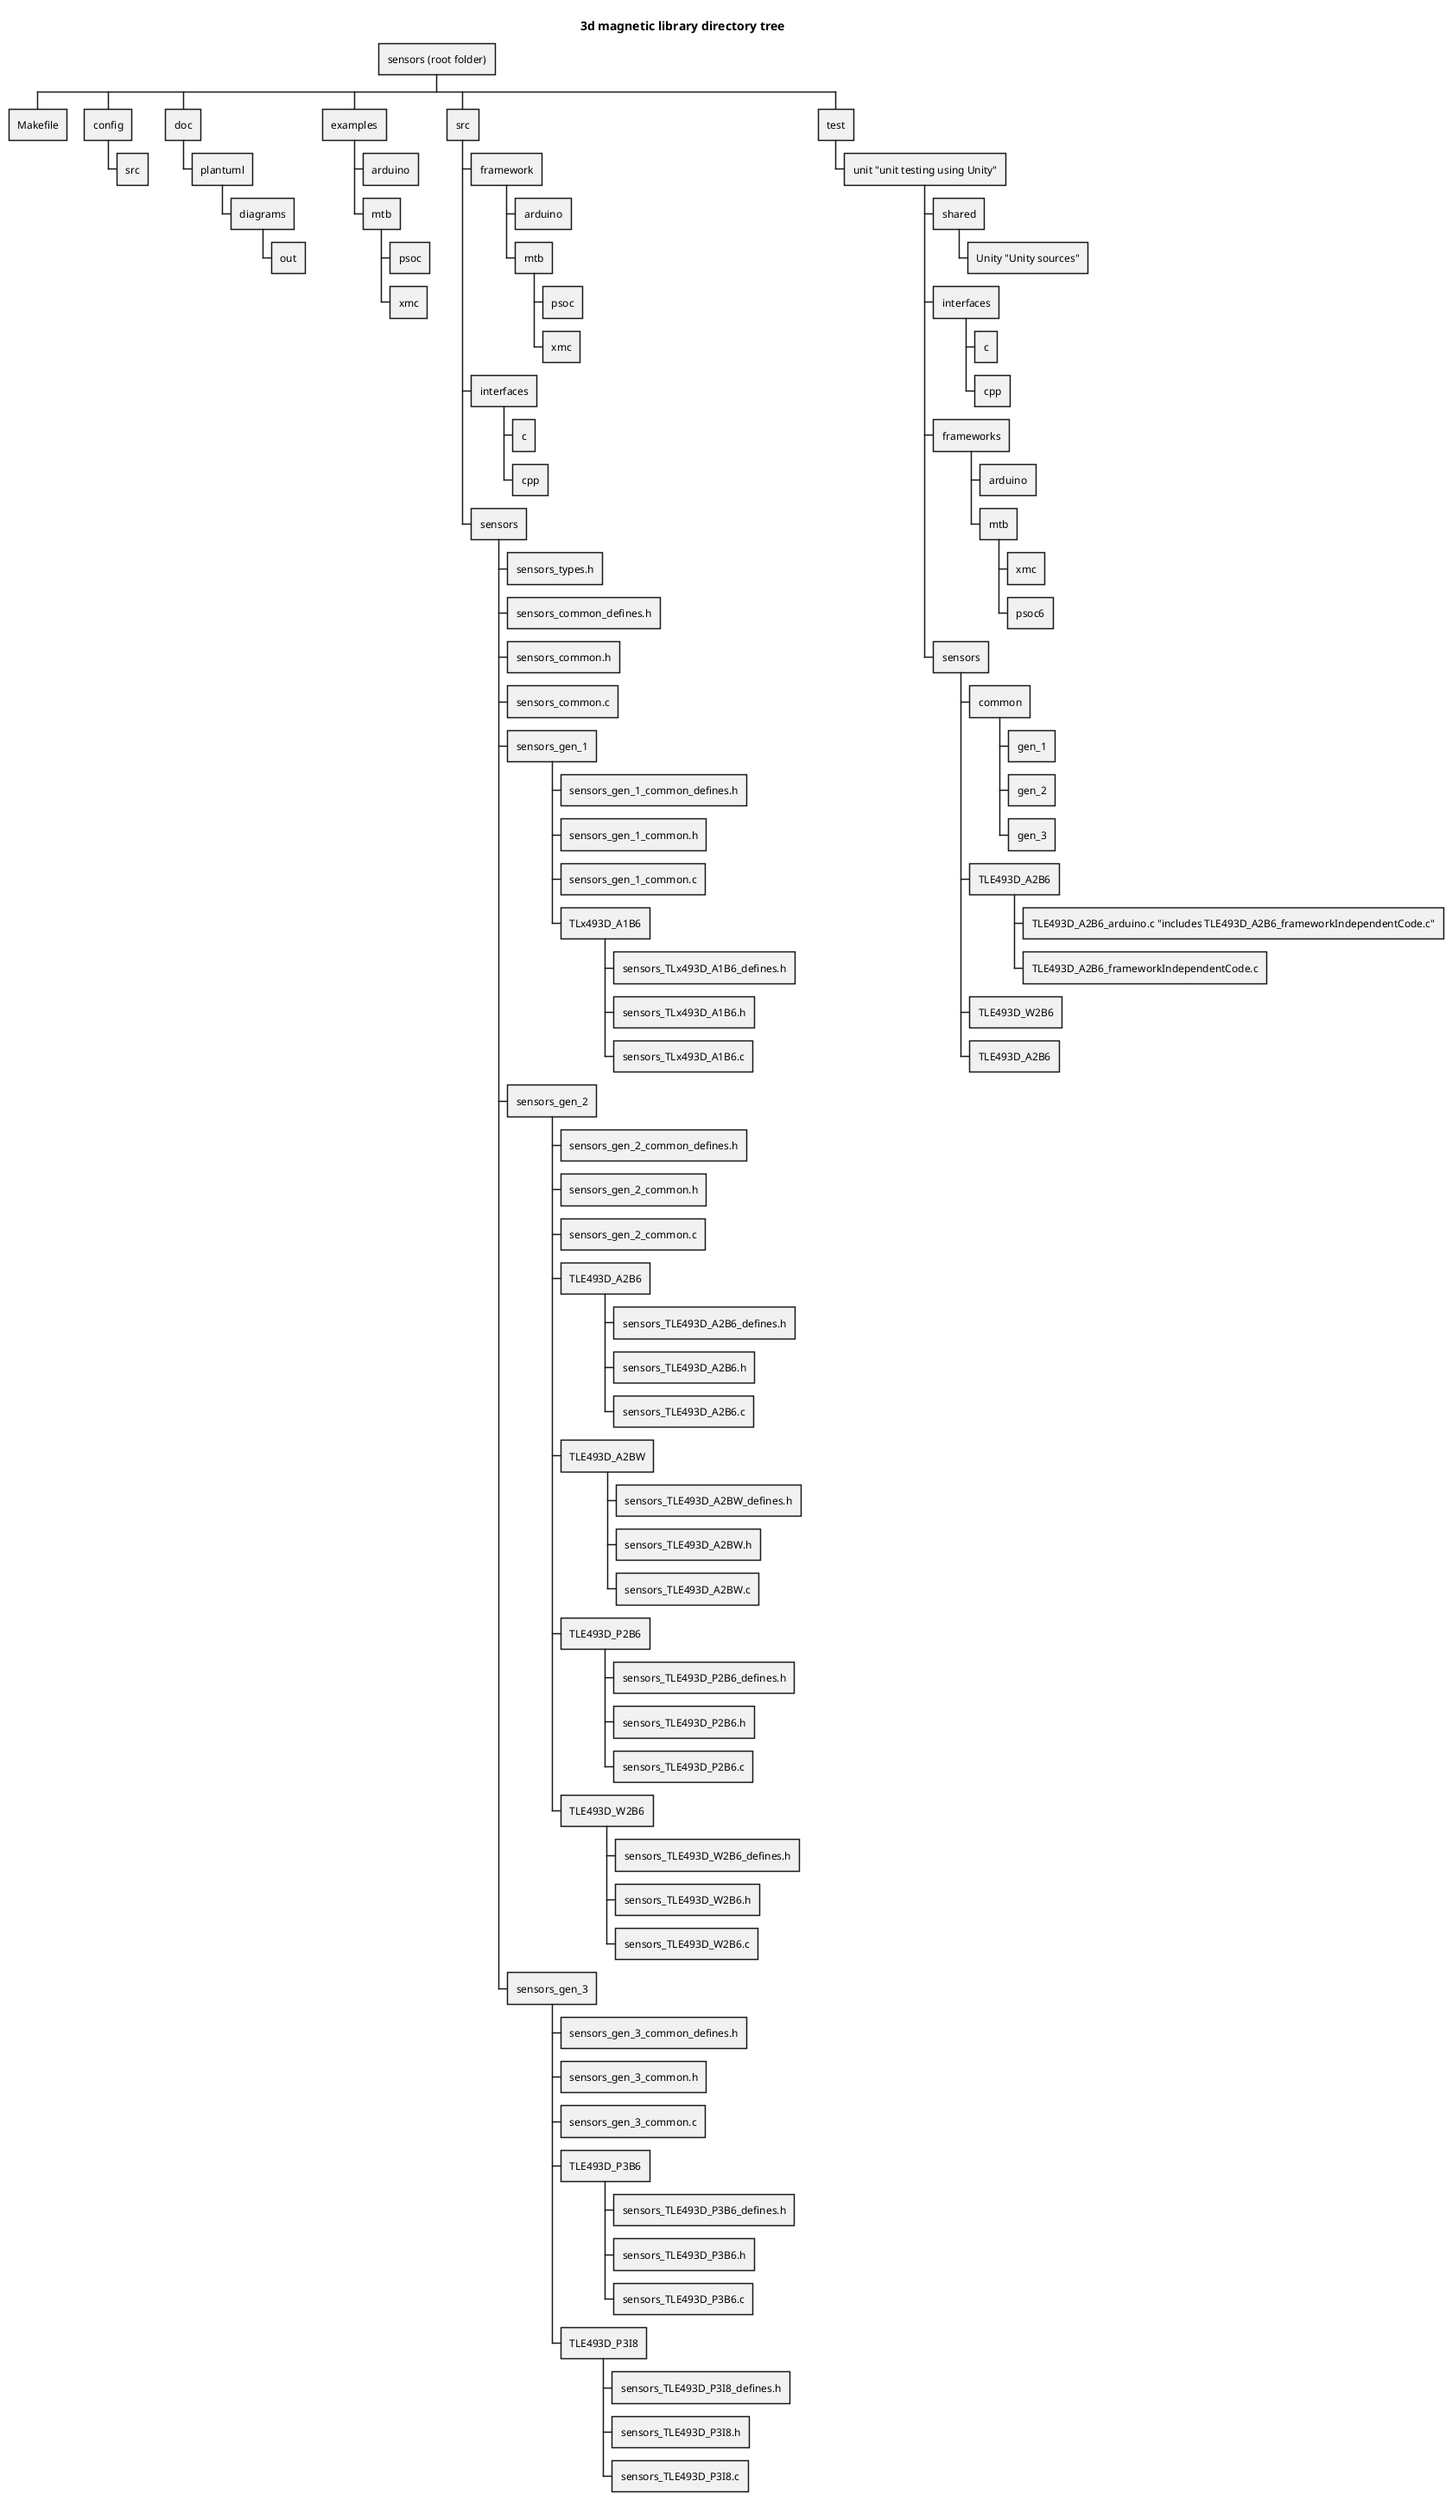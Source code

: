 @startwbs

title 3d magnetic library directory tree

* sensors (root folder)

** Makefile

** config
' *** cmake
' *** devops
' *** make
*** src

** doc
' *** doxygen
*** plantuml
**** diagrams
***** out
' *** readTheDocs

** examples
*** arduino
*** mtb
**** psoc
**** xmc

** src
*** framework
**** arduino
**** mtb
***** psoc
***** xmc

*** interfaces
**** c
**** cpp

*** sensors

**** sensors_types.h
**** sensors_common_defines.h
**** sensors_common.h
**** sensors_common.c

**** sensors_gen_1
***** sensors_gen_1_common_defines.h
***** sensors_gen_1_common.h
***** sensors_gen_1_common.c
***** TLx493D_A1B6
****** sensors_TLx493D_A1B6_defines.h
****** sensors_TLx493D_A1B6.h
****** sensors_TLx493D_A1B6.c

**** sensors_gen_2
***** sensors_gen_2_common_defines.h
***** sensors_gen_2_common.h
***** sensors_gen_2_common.c
***** TLE493D_A2B6
****** sensors_TLE493D_A2B6_defines.h
****** sensors_TLE493D_A2B6.h
****** sensors_TLE493D_A2B6.c
***** TLE493D_A2BW
****** sensors_TLE493D_A2BW_defines.h
****** sensors_TLE493D_A2BW.h
****** sensors_TLE493D_A2BW.c
***** TLE493D_P2B6
****** sensors_TLE493D_P2B6_defines.h
****** sensors_TLE493D_P2B6.h
****** sensors_TLE493D_P2B6.c
***** TLE493D_W2B6
****** sensors_TLE493D_W2B6_defines.h
****** sensors_TLE493D_W2B6.h
****** sensors_TLE493D_W2B6.c

**** sensors_gen_3
***** sensors_gen_3_common_defines.h
***** sensors_gen_3_common.h
***** sensors_gen_3_common.c
***** TLE493D_P3B6
****** sensors_TLE493D_P3B6_defines.h
****** sensors_TLE493D_P3B6.h
****** sensors_TLE493D_P3B6.c
***** TLE493D_P3I8
****** sensors_TLE493D_P3I8_defines.h
****** sensors_TLE493D_P3I8.h
****** sensors_TLE493D_P3I8.c

** test
'*** unit "test on build platform"
*** unit "unit testing using Unity"
**** shared
***** Unity "Unity sources"
**** interfaces
***** c
***** cpp
**** frameworks
***** arduino
***** mtb
****** xmc
****** psoc6
**** sensors
***** common
****** gen_1
****** gen_2
****** gen_3
***** TLE493D_A2B6
****** TLE493D_A2B6_arduino.c "includes TLE493D_A2B6_frameworkIndependentCode.c"
****** TLE493D_A2B6_frameworkIndependentCode.c
***** TLE493D_W2B6
***** TLE493D_A2B6


@endwbs
